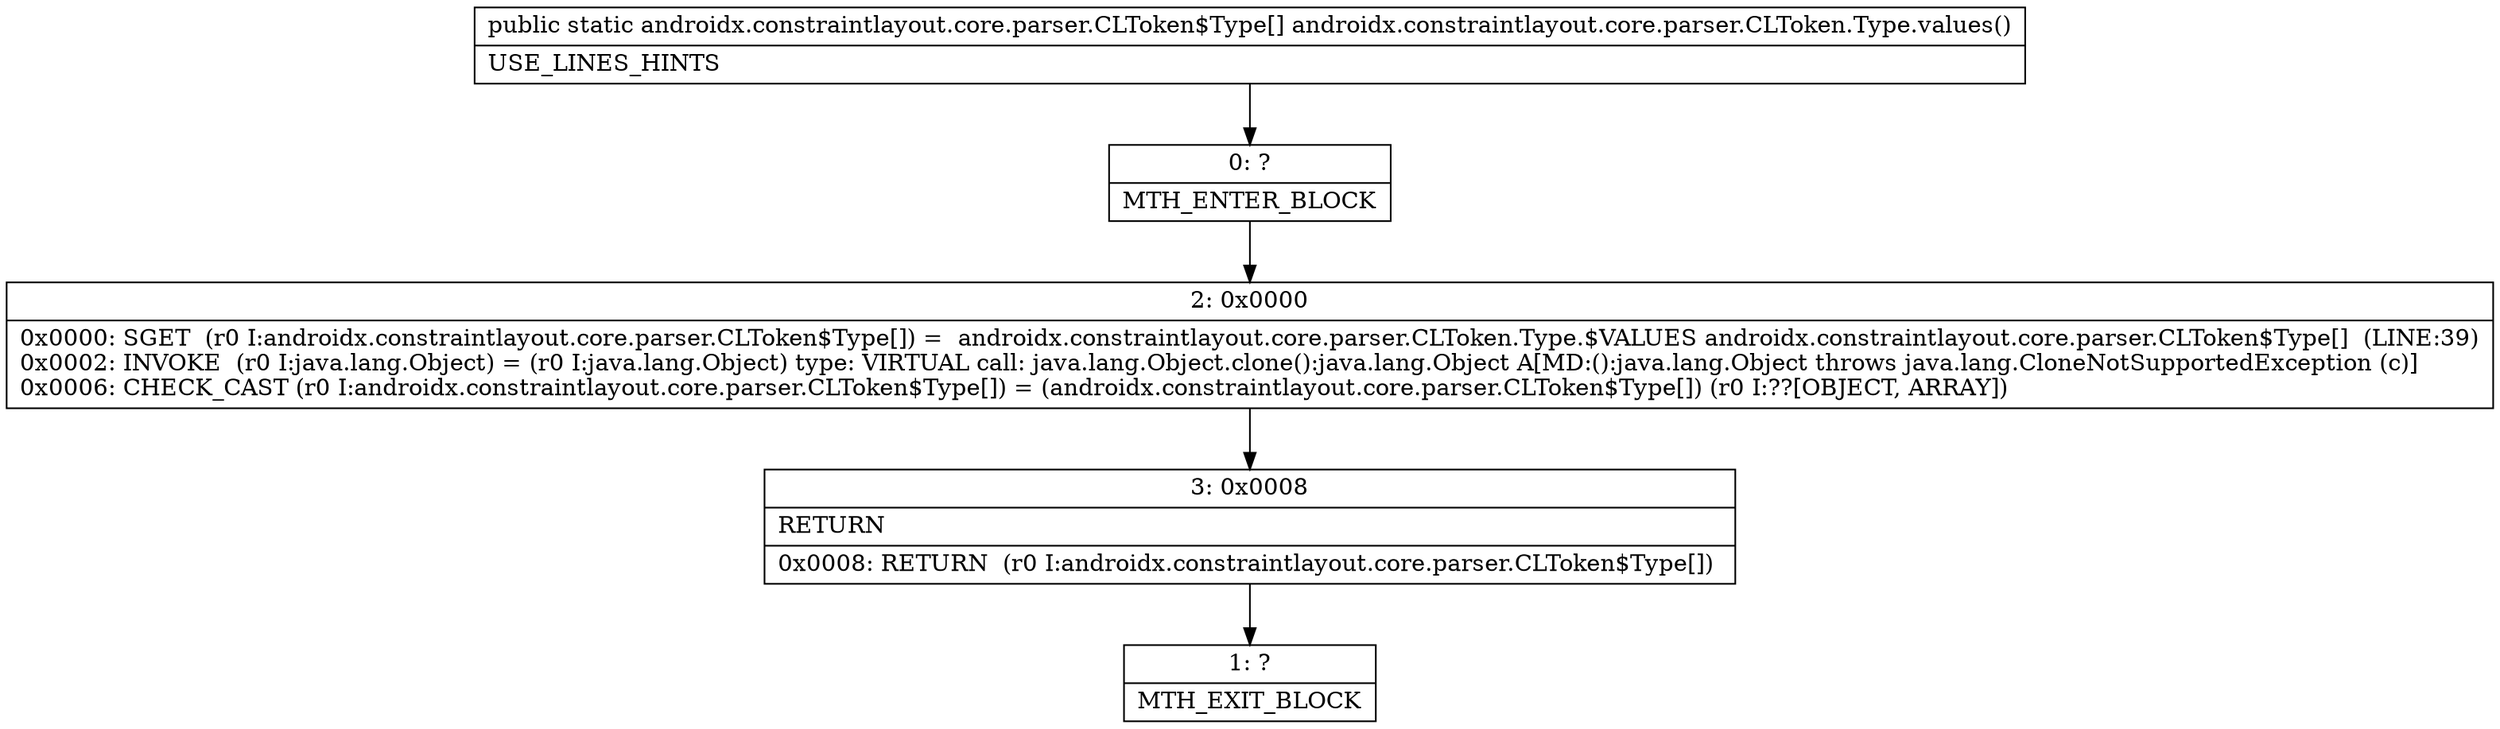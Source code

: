 digraph "CFG forandroidx.constraintlayout.core.parser.CLToken.Type.values()[Landroidx\/constraintlayout\/core\/parser\/CLToken$Type;" {
Node_0 [shape=record,label="{0\:\ ?|MTH_ENTER_BLOCK\l}"];
Node_2 [shape=record,label="{2\:\ 0x0000|0x0000: SGET  (r0 I:androidx.constraintlayout.core.parser.CLToken$Type[]) =  androidx.constraintlayout.core.parser.CLToken.Type.$VALUES androidx.constraintlayout.core.parser.CLToken$Type[]  (LINE:39)\l0x0002: INVOKE  (r0 I:java.lang.Object) = (r0 I:java.lang.Object) type: VIRTUAL call: java.lang.Object.clone():java.lang.Object A[MD:():java.lang.Object throws java.lang.CloneNotSupportedException (c)]\l0x0006: CHECK_CAST (r0 I:androidx.constraintlayout.core.parser.CLToken$Type[]) = (androidx.constraintlayout.core.parser.CLToken$Type[]) (r0 I:??[OBJECT, ARRAY]) \l}"];
Node_3 [shape=record,label="{3\:\ 0x0008|RETURN\l|0x0008: RETURN  (r0 I:androidx.constraintlayout.core.parser.CLToken$Type[]) \l}"];
Node_1 [shape=record,label="{1\:\ ?|MTH_EXIT_BLOCK\l}"];
MethodNode[shape=record,label="{public static androidx.constraintlayout.core.parser.CLToken$Type[] androidx.constraintlayout.core.parser.CLToken.Type.values()  | USE_LINES_HINTS\l}"];
MethodNode -> Node_0;Node_0 -> Node_2;
Node_2 -> Node_3;
Node_3 -> Node_1;
}

